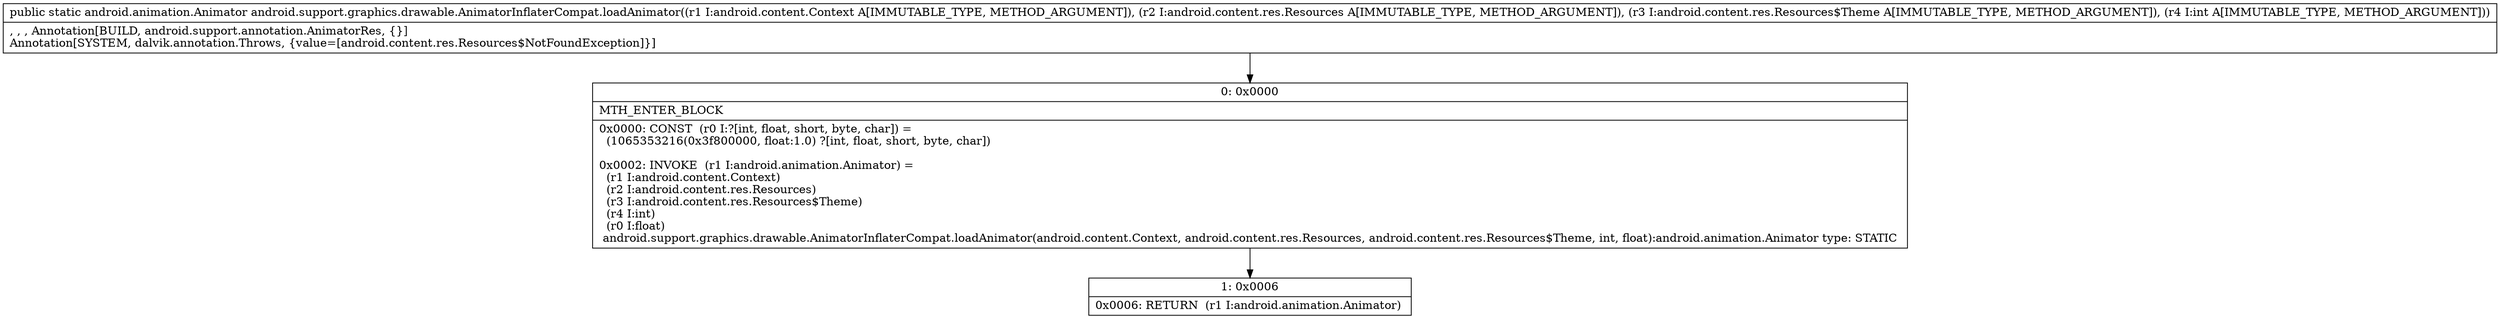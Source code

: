 digraph "CFG forandroid.support.graphics.drawable.AnimatorInflaterCompat.loadAnimator(Landroid\/content\/Context;Landroid\/content\/res\/Resources;Landroid\/content\/res\/Resources$Theme;I)Landroid\/animation\/Animator;" {
Node_0 [shape=record,label="{0\:\ 0x0000|MTH_ENTER_BLOCK\l|0x0000: CONST  (r0 I:?[int, float, short, byte, char]) = \l  (1065353216(0x3f800000, float:1.0) ?[int, float, short, byte, char])\l \l0x0002: INVOKE  (r1 I:android.animation.Animator) = \l  (r1 I:android.content.Context)\l  (r2 I:android.content.res.Resources)\l  (r3 I:android.content.res.Resources$Theme)\l  (r4 I:int)\l  (r0 I:float)\l android.support.graphics.drawable.AnimatorInflaterCompat.loadAnimator(android.content.Context, android.content.res.Resources, android.content.res.Resources$Theme, int, float):android.animation.Animator type: STATIC \l}"];
Node_1 [shape=record,label="{1\:\ 0x0006|0x0006: RETURN  (r1 I:android.animation.Animator) \l}"];
MethodNode[shape=record,label="{public static android.animation.Animator android.support.graphics.drawable.AnimatorInflaterCompat.loadAnimator((r1 I:android.content.Context A[IMMUTABLE_TYPE, METHOD_ARGUMENT]), (r2 I:android.content.res.Resources A[IMMUTABLE_TYPE, METHOD_ARGUMENT]), (r3 I:android.content.res.Resources$Theme A[IMMUTABLE_TYPE, METHOD_ARGUMENT]), (r4 I:int A[IMMUTABLE_TYPE, METHOD_ARGUMENT]))  | , , , Annotation[BUILD, android.support.annotation.AnimatorRes, \{\}]\lAnnotation[SYSTEM, dalvik.annotation.Throws, \{value=[android.content.res.Resources$NotFoundException]\}]\l}"];
MethodNode -> Node_0;
Node_0 -> Node_1;
}

